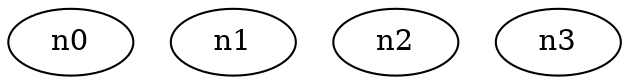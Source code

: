 digraph "g" {
	graph [
		fontsize = "14"
		fontname = "Times-Roman"
		fontcolor = "black"
		bb = "0,0,383.884712,366.703407"
		color = "black"
	]
	node [
		fontsize = "14"
		fontname = "Times-Roman"
		fontcolor = "black"
		shape = "ellipse"
		color = "black"
	]
	edge [
		fontsize = "14"
		fontname = "Times-Roman"
		fontcolor = "black"
		color = "black"
	]
	"n0" [
		label = "\N"
		color = "black"
		width = "0.833333"
		fontsize = "14"
		fontname = "Times-Roman"
		fontcolor = "black"
		pos = "233,275"
		height = "0.416667"
		shape = "ellipse"
	]
	"n1" [
		label = "\N"
		color = "black"
		width = "0.833333"
		fontsize = "14"
		fontname = "Times-Roman"
		fontcolor = "black"
		pos = "231,351"
		height = "0.416667"
		shape = "ellipse"
	]
	"n2" [
		label = "\N"
		color = "black"
		width = "0.833333"
		fontsize = "14"
		fontname = "Times-Roman"
		fontcolor = "black"
		pos = "353,285"
		height = "0.416667"
		shape = "ellipse"
	]
	"n3" [
		label = "\N"
		color = "black"
		width = "0.833333"
		fontsize = "14"
		fontname = "Times-Roman"
		fontcolor = "black"
		pos = "205,160"
		height = "0.416667"
		shape = "ellipse"
	]
}
